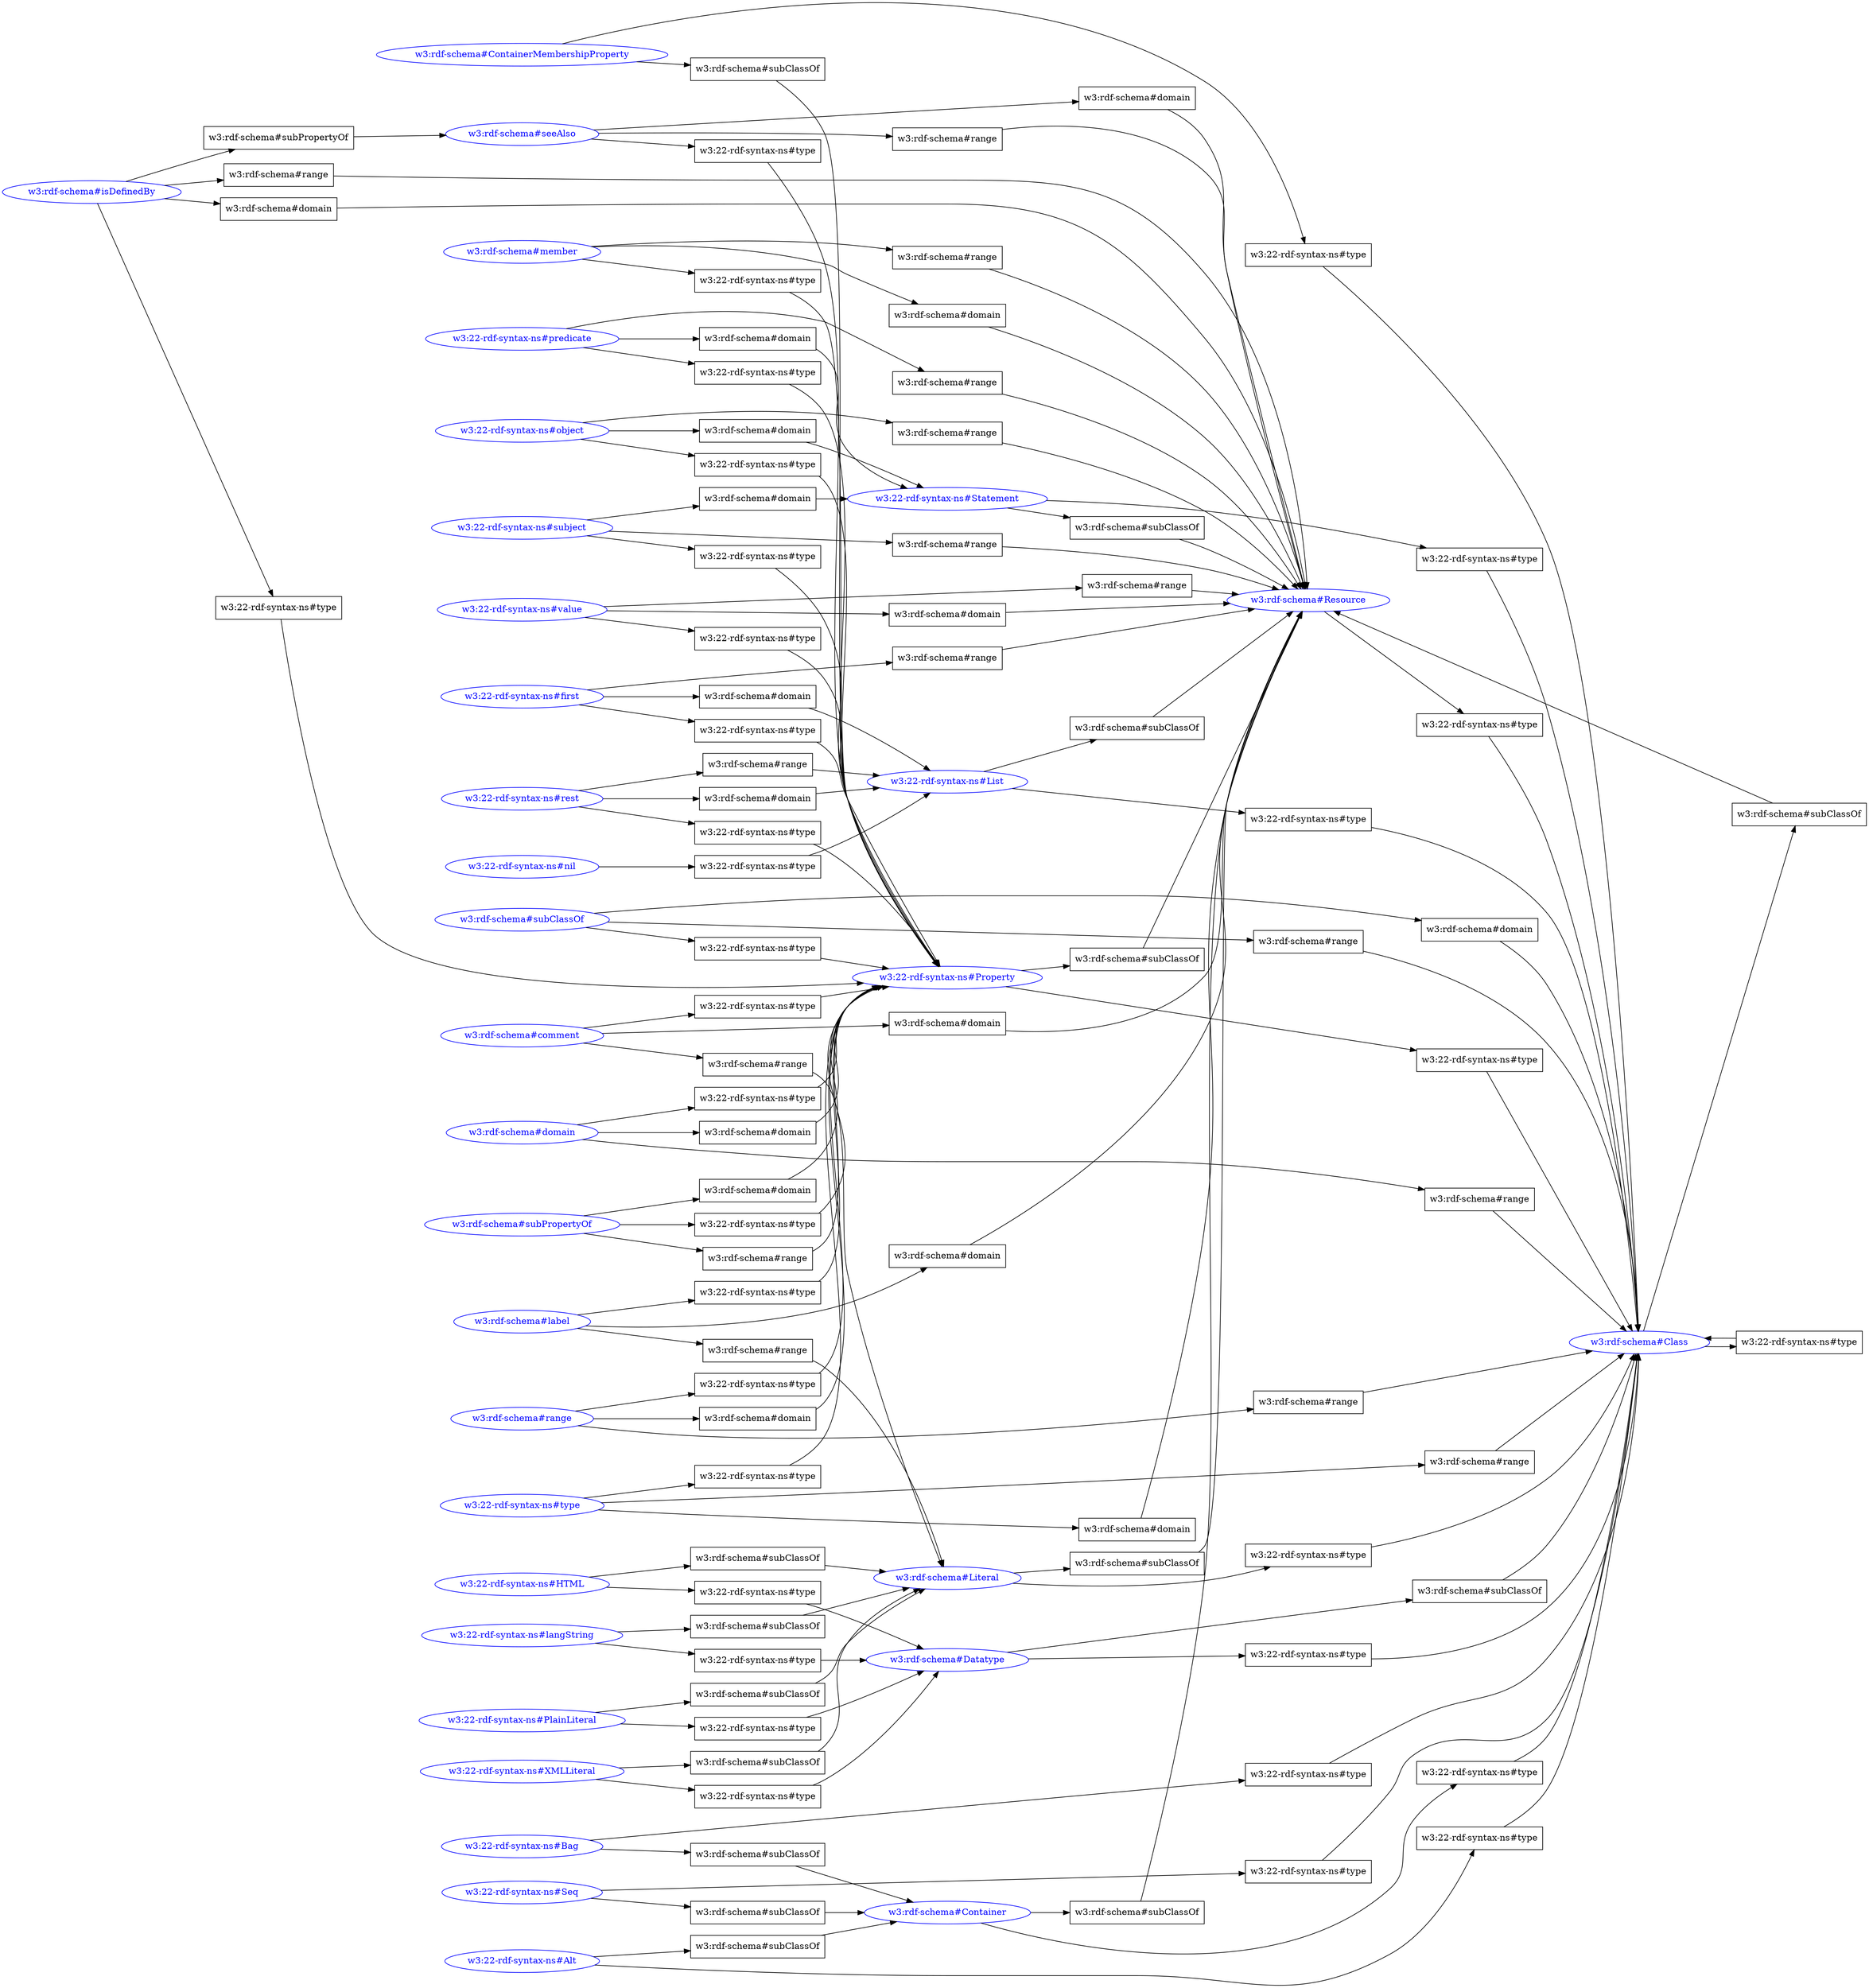 // test_a5
digraph {
	graph [rankdir=LR]
	"283d723e-6e31-11e9-825f-20689dd700af" [label="w3:rdf-schema#member" color=blue fontcolor=blue]
	"283d79fa-6e31-11e9-825f-20689dd700af" [label="w3:rdf-schema#Class" color=blue fontcolor=blue]
	"283e0c26-6e31-11e9-825f-20689dd700af" [label="w3:rdf-schema#range" color=blue fontcolor=blue]
	"283ec79c-6e31-11e9-825f-20689dd700af" [label="w3:rdf-schema#subPropertyOf" color=blue fontcolor=blue]
	"283d6cee-6e31-11e9-825f-20689dd700af" [label="w3:rdf-schema#seeAlso" color=blue fontcolor=blue]
	"283d9296-6e31-11e9-825f-20689dd700af" [label="w3:22-rdf-syntax-ns#List" color=blue fontcolor=blue]
	"283dfb82-6e31-11e9-825f-20689dd700af" [label="w3:22-rdf-syntax-ns#object" color=blue fontcolor=blue]
	"283dfcf4-6e31-11e9-825f-20689dd700af" [label="w3:22-rdf-syntax-ns#Statement" color=blue fontcolor=blue]
	"283da20e-6e31-11e9-825f-20689dd700af" [label="w3:rdf-schema#Literal" color=blue fontcolor=blue]
	"283d6e7e-6e31-11e9-825f-20689dd700af" [label="w3:rdf-schema#Resource" color=blue fontcolor=blue]
	"283d7dba-6e31-11e9-825f-20689dd700af" [label="w3:22-rdf-syntax-ns#Alt" color=blue fontcolor=blue]
	"283e4d3a-6e31-11e9-825f-20689dd700af" [label="w3:22-rdf-syntax-ns#first" color=blue fontcolor=blue]
	"283dc5cc-6e31-11e9-825f-20689dd700af" [label="w3:rdf-schema#isDefinedBy" color=blue fontcolor=blue]
	"283e2468-6e31-11e9-825f-20689dd700af" [label="w3:22-rdf-syntax-ns#PlainLiteral" color=blue fontcolor=blue]
	"283db410-6e31-11e9-825f-20689dd700af" [label="w3:rdf-schema#Datatype" color=blue fontcolor=blue]
	"283da81c-6e31-11e9-825f-20689dd700af" [label="w3:22-rdf-syntax-ns#XMLLiteral" color=blue fontcolor=blue]
	"283dd22e-6e31-11e9-825f-20689dd700af" [label="w3:22-rdf-syntax-ns#subject" color=blue fontcolor=blue]
	"283e841c-6e31-11e9-825f-20689dd700af" [label="w3:22-rdf-syntax-ns#Bag" color=blue fontcolor=blue]
	"283d7842-6e31-11e9-825f-20689dd700af" [label="w3:rdf-schema#Container" color=blue fontcolor=blue]
	"283dddb4-6e31-11e9-825f-20689dd700af" [label="w3:rdf-schema#comment" color=blue fontcolor=blue]
	"283df5ba-6e31-11e9-825f-20689dd700af" [label="w3:22-rdf-syntax-ns#predicate" color=blue fontcolor=blue]
	"283d6618-6e31-11e9-825f-20689dd700af" [label="w3:rdf-schema#domain" color=blue fontcolor=blue]
	"283d962e-6e31-11e9-825f-20689dd700af" [label="w3:rdf-schema#ContainerMembershipProperty" color=blue fontcolor=blue]
	"283dd81e-6e31-11e9-825f-20689dd700af" [label="w3:rdf-schema#label" color=blue fontcolor=blue]
	"283db9e2-6e31-11e9-825f-20689dd700af" [label="w3:22-rdf-syntax-ns#langString" color=blue fontcolor=blue]
	"283dae20-6e31-11e9-825f-20689dd700af" [label="w3:22-rdf-syntax-ns#Seq" color=blue fontcolor=blue]
	"283d9c28-6e31-11e9-825f-20689dd700af" [label="w3:22-rdf-syntax-ns#value" color=blue fontcolor=blue]
	"283d911a-6e31-11e9-825f-20689dd700af" [label="w3:22-rdf-syntax-ns#nil" color=blue fontcolor=blue]
	"283ea8e8-6e31-11e9-825f-20689dd700af" [label="w3:22-rdf-syntax-ns#HTML" color=blue fontcolor=blue]
	"283e2a08-6e31-11e9-825f-20689dd700af" [label="w3:rdf-schema#subClassOf" color=blue fontcolor=blue]
	"283defca-6e31-11e9-825f-20689dd700af" [label="w3:22-rdf-syntax-ns#type" color=blue fontcolor=blue]
	"283d6870-6e31-11e9-825f-20689dd700af" [label="w3:22-rdf-syntax-ns#Property" color=blue fontcolor=blue]
	"283e0082-6e31-11e9-825f-20689dd700af" [label="w3:22-rdf-syntax-ns#rest" color=blue fontcolor=blue]
	"283e5d2a-6e31-11e9-825f-20689dd700af" [label="w3:22-rdf-syntax-ns#type" shape=box]
	"283da81c-6e31-11e9-825f-20689dd700af" -> "283e5d2a-6e31-11e9-825f-20689dd700af"
	"283e5d2a-6e31-11e9-825f-20689dd700af" -> "283db410-6e31-11e9-825f-20689dd700af"
	"283eef56-6e31-11e9-825f-20689dd700af" [label="w3:rdf-schema#domain" shape=box]
	"283e0082-6e31-11e9-825f-20689dd700af" -> "283eef56-6e31-11e9-825f-20689dd700af"
	"283eef56-6e31-11e9-825f-20689dd700af" -> "283d9296-6e31-11e9-825f-20689dd700af"
	"283e1bda-6e31-11e9-825f-20689dd700af" [label="w3:22-rdf-syntax-ns#type" shape=box]
	"283d6e7e-6e31-11e9-825f-20689dd700af" -> "283e1bda-6e31-11e9-825f-20689dd700af"
	"283e1bda-6e31-11e9-825f-20689dd700af" -> "283d79fa-6e31-11e9-825f-20689dd700af"
	"283e159a-6e31-11e9-825f-20689dd700af" [label="w3:rdf-schema#subPropertyOf" shape=box]
	"283dc5cc-6e31-11e9-825f-20689dd700af" -> "283e159a-6e31-11e9-825f-20689dd700af"
	"283e159a-6e31-11e9-825f-20689dd700af" -> "283d6cee-6e31-11e9-825f-20689dd700af"
	"283f13fa-6e31-11e9-825f-20689dd700af" [label="w3:rdf-schema#subClassOf" shape=box]
	"283d6870-6e31-11e9-825f-20689dd700af" -> "283f13fa-6e31-11e9-825f-20689dd700af"
	"283f13fa-6e31-11e9-825f-20689dd700af" -> "283d6e7e-6e31-11e9-825f-20689dd700af"
	"283df38a-6e31-11e9-825f-20689dd700af" [label="w3:rdf-schema#domain" shape=box]
	"283defca-6e31-11e9-825f-20689dd700af" -> "283df38a-6e31-11e9-825f-20689dd700af"
	"283df38a-6e31-11e9-825f-20689dd700af" -> "283d6e7e-6e31-11e9-825f-20689dd700af"
	"283d9fc0-6e31-11e9-825f-20689dd700af" [label="w3:rdf-schema#range" shape=box]
	"283d9c28-6e31-11e9-825f-20689dd700af" -> "283d9fc0-6e31-11e9-825f-20689dd700af"
	"283d9fc0-6e31-11e9-825f-20689dd700af" -> "283d6e7e-6e31-11e9-825f-20689dd700af"
	"283dcfcc-6e31-11e9-825f-20689dd700af" [label="w3:rdf-schema#subClassOf" shape=box]
	"283d79fa-6e31-11e9-825f-20689dd700af" -> "283dcfcc-6e31-11e9-825f-20689dd700af"
	"283dcfcc-6e31-11e9-825f-20689dd700af" -> "283d6e7e-6e31-11e9-825f-20689dd700af"
	"283e4b14-6e31-11e9-825f-20689dd700af" [label="w3:rdf-schema#subClassOf" shape=box]
	"283dfcf4-6e31-11e9-825f-20689dd700af" -> "283e4b14-6e31-11e9-825f-20689dd700af"
	"283e4b14-6e31-11e9-825f-20689dd700af" -> "283d6e7e-6e31-11e9-825f-20689dd700af"
	"283e8dfe-6e31-11e9-825f-20689dd700af" [label="w3:22-rdf-syntax-ns#type" shape=box]
	"283d962e-6e31-11e9-825f-20689dd700af" -> "283e8dfe-6e31-11e9-825f-20689dd700af"
	"283e8dfe-6e31-11e9-825f-20689dd700af" -> "283d79fa-6e31-11e9-825f-20689dd700af"
	"283ebf04-6e31-11e9-825f-20689dd700af" [label="w3:22-rdf-syntax-ns#type" shape=box]
	"283dae20-6e31-11e9-825f-20689dd700af" -> "283ebf04-6e31-11e9-825f-20689dd700af"
	"283ebf04-6e31-11e9-825f-20689dd700af" -> "283d79fa-6e31-11e9-825f-20689dd700af"
	"283db7b2-6e31-11e9-825f-20689dd700af" [label="w3:rdf-schema#subClassOf" shape=box]
	"283db410-6e31-11e9-825f-20689dd700af" -> "283db7b2-6e31-11e9-825f-20689dd700af"
	"283db7b2-6e31-11e9-825f-20689dd700af" -> "283d79fa-6e31-11e9-825f-20689dd700af"
	"283f4b40-6e31-11e9-825f-20689dd700af" [label="w3:rdf-schema#range" shape=box]
	"283df5ba-6e31-11e9-825f-20689dd700af" -> "283f4b40-6e31-11e9-825f-20689dd700af"
	"283f4b40-6e31-11e9-825f-20689dd700af" -> "283d6e7e-6e31-11e9-825f-20689dd700af"
	"283f3f24-6e31-11e9-825f-20689dd700af" [label="w3:rdf-schema#subClassOf" shape=box]
	"283e2468-6e31-11e9-825f-20689dd700af" -> "283f3f24-6e31-11e9-825f-20689dd700af"
	"283f3f24-6e31-11e9-825f-20689dd700af" -> "283da20e-6e31-11e9-825f-20689dd700af"
	"283dc96e-6e31-11e9-825f-20689dd700af" [label="w3:rdf-schema#range" shape=box]
	"283dc5cc-6e31-11e9-825f-20689dd700af" -> "283dc96e-6e31-11e9-825f-20689dd700af"
	"283dc96e-6e31-11e9-825f-20689dd700af" -> "283d6e7e-6e31-11e9-825f-20689dd700af"
	"283e2da0-6e31-11e9-825f-20689dd700af" [label="w3:22-rdf-syntax-ns#type" shape=box]
	"283e2a08-6e31-11e9-825f-20689dd700af" -> "283e2da0-6e31-11e9-825f-20689dd700af"
	"283e2da0-6e31-11e9-825f-20689dd700af" -> "283d6870-6e31-11e9-825f-20689dd700af"
	"283e6978-6e31-11e9-825f-20689dd700af" [label="w3:22-rdf-syntax-ns#type" shape=box]
	"283db410-6e31-11e9-825f-20689dd700af" -> "283e6978-6e31-11e9-825f-20689dd700af"
	"283e6978-6e31-11e9-825f-20689dd700af" -> "283d79fa-6e31-11e9-825f-20689dd700af"
	"283ddb98-6e31-11e9-825f-20689dd700af" [label="w3:22-rdf-syntax-ns#type" shape=box]
	"283dd81e-6e31-11e9-825f-20689dd700af" -> "283ddb98-6e31-11e9-825f-20689dd700af"
	"283ddb98-6e31-11e9-825f-20689dd700af" -> "283d6870-6e31-11e9-825f-20689dd700af"
	"283eb270-6e31-11e9-825f-20689dd700af" [label="w3:rdf-schema#domain" shape=box]
	"283e4d3a-6e31-11e9-825f-20689dd700af" -> "283eb270-6e31-11e9-825f-20689dd700af"
	"283eb270-6e31-11e9-825f-20689dd700af" -> "283d9296-6e31-11e9-825f-20689dd700af"
	"283f4532-6e31-11e9-825f-20689dd700af" [label="w3:rdf-schema#range" shape=box]
	"283e0082-6e31-11e9-825f-20689dd700af" -> "283f4532-6e31-11e9-825f-20689dd700af"
	"283f4532-6e31-11e9-825f-20689dd700af" -> "283d9296-6e31-11e9-825f-20689dd700af"
	"283df95c-6e31-11e9-825f-20689dd700af" [label="w3:22-rdf-syntax-ns#type" shape=box]
	"283df5ba-6e31-11e9-825f-20689dd700af" -> "283df95c-6e31-11e9-825f-20689dd700af"
	"283df95c-6e31-11e9-825f-20689dd700af" -> "283d6870-6e31-11e9-825f-20689dd700af"
	"283e50d2-6e31-11e9-825f-20689dd700af" [label="w3:22-rdf-syntax-ns#type" shape=box]
	"283e4d3a-6e31-11e9-825f-20689dd700af" -> "283e50d2-6e31-11e9-825f-20689dd700af"
	"283e50d2-6e31-11e9-825f-20689dd700af" -> "283d6870-6e31-11e9-825f-20689dd700af"
	"283f2cc8-6e31-11e9-825f-20689dd700af" [label="w3:rdf-schema#subClassOf" shape=box]
	"283d9296-6e31-11e9-825f-20689dd700af" -> "283f2cc8-6e31-11e9-825f-20689dd700af"
	"283f2cc8-6e31-11e9-825f-20689dd700af" -> "283d6e7e-6e31-11e9-825f-20689dd700af"
	"283ee330-6e31-11e9-825f-20689dd700af" [label="w3:rdf-schema#subClassOf" shape=box]
	"283ea8e8-6e31-11e9-825f-20689dd700af" -> "283ee330-6e31-11e9-825f-20689dd700af"
	"283ee330-6e31-11e9-825f-20689dd700af" -> "283da20e-6e31-11e9-825f-20689dd700af"
	"283e6338-6e31-11e9-825f-20689dd700af" [label="w3:rdf-schema#range" shape=box]
	"283dfb82-6e31-11e9-825f-20689dd700af" -> "283e6338-6e31-11e9-825f-20689dd700af"
	"283e6338-6e31-11e9-825f-20689dd700af" -> "283d6e7e-6e31-11e9-825f-20689dd700af"
	"283ed746-6e31-11e9-825f-20689dd700af" [label="w3:rdf-schema#range" shape=box]
	"283dddb4-6e31-11e9-825f-20689dd700af" -> "283ed746-6e31-11e9-825f-20689dd700af"
	"283ed746-6e31-11e9-825f-20689dd700af" -> "283da20e-6e31-11e9-825f-20689dd700af"
	"283dabbe-6e31-11e9-825f-20689dd700af" [label="w3:rdf-schema#subClassOf" shape=box]
	"283da81c-6e31-11e9-825f-20689dd700af" -> "283dabbe-6e31-11e9-825f-20689dd700af"
	"283dabbe-6e31-11e9-825f-20689dd700af" -> "283da20e-6e31-11e9-825f-20689dd700af"
	"283ea096-6e31-11e9-825f-20689dd700af" [label="w3:22-rdf-syntax-ns#type" shape=box]
	"283d79fa-6e31-11e9-825f-20689dd700af" -> "283ea096-6e31-11e9-825f-20689dd700af"
	"283ea096-6e31-11e9-825f-20689dd700af" -> "283d79fa-6e31-11e9-825f-20689dd700af"
	"283e39f8-6e31-11e9-825f-20689dd700af" [label="w3:rdf-schema#range" shape=box]
	"283dd81e-6e31-11e9-825f-20689dd700af" -> "283e39f8-6e31-11e9-825f-20689dd700af"
	"283e39f8-6e31-11e9-825f-20689dd700af" -> "283da20e-6e31-11e9-825f-20689dd700af"
	"283ea6c2-6e31-11e9-825f-20689dd700af" [label="w3:22-rdf-syntax-ns#type" shape=box]
	"283dd22e-6e31-11e9-825f-20689dd700af" -> "283ea6c2-6e31-11e9-825f-20689dd700af"
	"283ea6c2-6e31-11e9-825f-20689dd700af" -> "283d6870-6e31-11e9-825f-20689dd700af"
	"283d8ee0-6e31-11e9-825f-20689dd700af" [label="w3:22-rdf-syntax-ns#type" shape=box]
	"283d6618-6e31-11e9-825f-20689dd700af" -> "283d8ee0-6e31-11e9-825f-20689dd700af"
	"283d8ee0-6e31-11e9-825f-20689dd700af" -> "283d6870-6e31-11e9-825f-20689dd700af"
	"283ec576-6e31-11e9-825f-20689dd700af" [label="w3:rdf-schema#range" shape=box]
	"283d6618-6e31-11e9-825f-20689dd700af" -> "283ec576-6e31-11e9-825f-20689dd700af"
	"283ec576-6e31-11e9-825f-20689dd700af" -> "283d79fa-6e31-11e9-825f-20689dd700af"
	"283eb8ba-6e31-11e9-825f-20689dd700af" [label="w3:22-rdf-syntax-ns#type" shape=box]
	"283db9e2-6e31-11e9-825f-20689dd700af" -> "283eb8ba-6e31-11e9-825f-20689dd700af"
	"283eb8ba-6e31-11e9-825f-20689dd700af" -> "283db410-6e31-11e9-825f-20689dd700af"
	"283d6a50-6e31-11e9-825f-20689dd700af" [label="w3:rdf-schema#domain" shape=box]
	"283d6618-6e31-11e9-825f-20689dd700af" -> "283d6a50-6e31-11e9-825f-20689dd700af"
	"283d6a50-6e31-11e9-825f-20689dd700af" -> "283d6870-6e31-11e9-825f-20689dd700af"
	"283de750-6e31-11e9-825f-20689dd700af" [label="w3:rdf-schema#range" shape=box]
	"283d723e-6e31-11e9-825f-20689dd700af" -> "283de750-6e31-11e9-825f-20689dd700af"
	"283de750-6e31-11e9-825f-20689dd700af" -> "283d6e7e-6e31-11e9-825f-20689dd700af"
	"283d8166-6e31-11e9-825f-20689dd700af" [label="w3:rdf-schema#subClassOf" shape=box]
	"283d7dba-6e31-11e9-825f-20689dd700af" -> "283d8166-6e31-11e9-825f-20689dd700af"
	"283d8166-6e31-11e9-825f-20689dd700af" -> "283d7842-6e31-11e9-825f-20689dd700af"
	"283f32cc-6e31-11e9-825f-20689dd700af" [label="w3:rdf-schema#range" shape=box]
	"283e0c26-6e31-11e9-825f-20689dd700af" -> "283f32cc-6e31-11e9-825f-20689dd700af"
	"283f32cc-6e31-11e9-825f-20689dd700af" -> "283d79fa-6e31-11e9-825f-20689dd700af"
	"283dbd66-6e31-11e9-825f-20689dd700af" [label="w3:rdf-schema#subClassOf" shape=box]
	"283db9e2-6e31-11e9-825f-20689dd700af" -> "283dbd66-6e31-11e9-825f-20689dd700af"
	"283dbd66-6e31-11e9-825f-20689dd700af" -> "283da20e-6e31-11e9-825f-20689dd700af"
	"283f1a58-6e31-11e9-825f-20689dd700af" [label="w3:rdf-schema#range" shape=box]
	"283e4d3a-6e31-11e9-825f-20689dd700af" -> "283f1a58-6e31-11e9-825f-20689dd700af"
	"283f1a58-6e31-11e9-825f-20689dd700af" -> "283d6e7e-6e31-11e9-825f-20689dd700af"
	"283edd36-6e31-11e9-825f-20689dd700af" [label="w3:rdf-schema#domain" shape=box]
	"283e2a08-6e31-11e9-825f-20689dd700af" -> "283edd36-6e31-11e9-825f-20689dd700af"
	"283edd36-6e31-11e9-825f-20689dd700af" -> "283d79fa-6e31-11e9-825f-20689dd700af"
	"283e33e0-6e31-11e9-825f-20689dd700af" [label="w3:rdf-schema#range" shape=box]
	"283e2a08-6e31-11e9-825f-20689dd700af" -> "283e33e0-6e31-11e9-825f-20689dd700af"
	"283e33e0-6e31-11e9-825f-20689dd700af" -> "283d79fa-6e31-11e9-825f-20689dd700af"
	"283e81f6-6e31-11e9-825f-20689dd700af" [label="w3:22-rdf-syntax-ns#type" shape=box]
	"283d6870-6e31-11e9-825f-20689dd700af" -> "283e81f6-6e31-11e9-825f-20689dd700af"
	"283e81f6-6e31-11e9-825f-20689dd700af" -> "283d79fa-6e31-11e9-825f-20689dd700af"
	"283eac4e-6e31-11e9-825f-20689dd700af" [label="w3:22-rdf-syntax-ns#type" shape=box]
	"283ea8e8-6e31-11e9-825f-20689dd700af" -> "283eac4e-6e31-11e9-825f-20689dd700af"
	"283eac4e-6e31-11e9-825f-20689dd700af" -> "283db410-6e31-11e9-825f-20689dd700af"
	"283e4056-6e31-11e9-825f-20689dd700af" [label="w3:rdf-schema#range" shape=box]
	"283defca-6e31-11e9-825f-20689dd700af" -> "283e4056-6e31-11e9-825f-20689dd700af"
	"283e4056-6e31-11e9-825f-20689dd700af" -> "283d79fa-6e31-11e9-825f-20689dd700af"
	"283e9a74-6e31-11e9-825f-20689dd700af" [label="w3:22-rdf-syntax-ns#type" shape=box]
	"283d9296-6e31-11e9-825f-20689dd700af" -> "283e9a74-6e31-11e9-825f-20689dd700af"
	"283e9a74-6e31-11e9-825f-20689dd700af" -> "283d79fa-6e31-11e9-825f-20689dd700af"
	"283dfe66-6e31-11e9-825f-20689dd700af" [label="w3:rdf-schema#domain" shape=box]
	"283dfb82-6e31-11e9-825f-20689dd700af" -> "283dfe66-6e31-11e9-825f-20689dd700af"
	"283dfe66-6e31-11e9-825f-20689dd700af" -> "283dfcf4-6e31-11e9-825f-20689dd700af"
	"283f2692-6e31-11e9-825f-20689dd700af" [label="w3:rdf-schema#domain" shape=box]
	"283d9c28-6e31-11e9-825f-20689dd700af" -> "283f2692-6e31-11e9-825f-20689dd700af"
	"283f2692-6e31-11e9-825f-20689dd700af" -> "283d6e7e-6e31-11e9-825f-20689dd700af"
	"283ed142-6e31-11e9-825f-20689dd700af" [label="w3:rdf-schema#domain" shape=box]
	"283ec79c-6e31-11e9-825f-20689dd700af" -> "283ed142-6e31-11e9-825f-20689dd700af"
	"283ed142-6e31-11e9-825f-20689dd700af" -> "283d6870-6e31-11e9-825f-20689dd700af"
	"283e87f0-6e31-11e9-825f-20689dd700af" [label="w3:22-rdf-syntax-ns#type" shape=box]
	"283e841c-6e31-11e9-825f-20689dd700af" -> "283e87f0-6e31-11e9-825f-20689dd700af"
	"283e87f0-6e31-11e9-825f-20689dd700af" -> "283d79fa-6e31-11e9-825f-20689dd700af"
	"283e0f82-6e31-11e9-825f-20689dd700af" [label="w3:rdf-schema#domain" shape=box]
	"283e0c26-6e31-11e9-825f-20689dd700af" -> "283e0f82-6e31-11e9-825f-20689dd700af"
	"283e0f82-6e31-11e9-825f-20689dd700af" -> "283d6870-6e31-11e9-825f-20689dd700af"
	"283dedae-6e31-11e9-825f-20689dd700af" [label="w3:22-rdf-syntax-ns#type" shape=box]
	"283dc5cc-6e31-11e9-825f-20689dd700af" -> "283dedae-6e31-11e9-825f-20689dd700af"
	"283dedae-6e31-11e9-825f-20689dd700af" -> "283d6870-6e31-11e9-825f-20689dd700af"
	"283dc392-6e31-11e9-825f-20689dd700af" [label="w3:rdf-schema#subClassOf" shape=box]
	"283d7842-6e31-11e9-825f-20689dd700af" -> "283dc392-6e31-11e9-825f-20689dd700af"
	"283dc392-6e31-11e9-825f-20689dd700af" -> "283d6e7e-6e31-11e9-825f-20689dd700af"
	"283efb90-6e31-11e9-825f-20689dd700af" [label="w3:22-rdf-syntax-ns#type" shape=box]
	"283ec79c-6e31-11e9-825f-20689dd700af" -> "283efb90-6e31-11e9-825f-20689dd700af"
	"283efb90-6e31-11e9-825f-20689dd700af" -> "283d6870-6e31-11e9-825f-20689dd700af"
	"283e7bb6-6e31-11e9-825f-20689dd700af" [label="w3:22-rdf-syntax-ns#type" shape=box]
	"283d723e-6e31-11e9-825f-20689dd700af" -> "283e7bb6-6e31-11e9-825f-20689dd700af"
	"283e7bb6-6e31-11e9-825f-20689dd700af" -> "283d6870-6e31-11e9-825f-20689dd700af"
	"283e0a00-6e31-11e9-825f-20689dd700af" [label="w3:22-rdf-syntax-ns#type" shape=box]
	"283d9c28-6e31-11e9-825f-20689dd700af" -> "283e0a00-6e31-11e9-825f-20689dd700af"
	"283e0a00-6e31-11e9-825f-20689dd700af" -> "283d6870-6e31-11e9-825f-20689dd700af"
	"283e27e2-6e31-11e9-825f-20689dd700af" [label="w3:22-rdf-syntax-ns#type" shape=box]
	"283e2468-6e31-11e9-825f-20689dd700af" -> "283e27e2-6e31-11e9-825f-20689dd700af"
	"283e27e2-6e31-11e9-825f-20689dd700af" -> "283db410-6e31-11e9-825f-20689dd700af"
	"283d99f8-6e31-11e9-825f-20689dd700af" [label="w3:rdf-schema#subClassOf" shape=box]
	"283d962e-6e31-11e9-825f-20689dd700af" -> "283d99f8-6e31-11e9-825f-20689dd700af"
	"283d99f8-6e31-11e9-825f-20689dd700af" -> "283d6870-6e31-11e9-825f-20689dd700af"
	"283d75f4-6e31-11e9-825f-20689dd700af" [label="w3:rdf-schema#domain" shape=box]
	"283d723e-6e31-11e9-825f-20689dd700af" -> "283d75f4-6e31-11e9-825f-20689dd700af"
	"283d75f4-6e31-11e9-825f-20689dd700af" -> "283d6e7e-6e31-11e9-825f-20689dd700af"
	"283e9452-6e31-11e9-825f-20689dd700af" [label="w3:rdf-schema#domain" shape=box]
	"283dd22e-6e31-11e9-825f-20689dd700af" -> "283e9452-6e31-11e9-825f-20689dd700af"
	"283e9452-6e31-11e9-825f-20689dd700af" -> "283dfcf4-6e31-11e9-825f-20689dd700af"
	"283d9412-6e31-11e9-825f-20689dd700af" [label="w3:22-rdf-syntax-ns#type" shape=box]
	"283d911a-6e31-11e9-825f-20689dd700af" -> "283d9412-6e31-11e9-825f-20689dd700af"
	"283d9412-6e31-11e9-825f-20689dd700af" -> "283d9296-6e31-11e9-825f-20689dd700af"
	"283de11a-6e31-11e9-825f-20689dd700af" [label="w3:rdf-schema#domain" shape=box]
	"283dddb4-6e31-11e9-825f-20689dd700af" -> "283de11a-6e31-11e9-825f-20689dd700af"
	"283de11a-6e31-11e9-825f-20689dd700af" -> "283d6e7e-6e31-11e9-825f-20689dd700af"
	"283f0de2-6e31-11e9-825f-20689dd700af" [label="w3:22-rdf-syntax-ns#type" shape=box]
	"283defca-6e31-11e9-825f-20689dd700af" -> "283f0de2-6e31-11e9-825f-20689dd700af"
	"283f0de2-6e31-11e9-825f-20689dd700af" -> "283d6870-6e31-11e9-825f-20689dd700af"
	"283d7004-6e31-11e9-825f-20689dd700af" [label="w3:rdf-schema#domain" shape=box]
	"283d6cee-6e31-11e9-825f-20689dd700af" -> "283d7004-6e31-11e9-825f-20689dd700af"
	"283d7004-6e31-11e9-825f-20689dd700af" -> "283d6e7e-6e31-11e9-825f-20689dd700af"
	"283e75bc-6e31-11e9-825f-20689dd700af" [label="w3:22-rdf-syntax-ns#type" shape=box]
	"283d6cee-6e31-11e9-825f-20689dd700af" -> "283e75bc-6e31-11e9-825f-20689dd700af"
	"283e75bc-6e31-11e9-825f-20689dd700af" -> "283d6870-6e31-11e9-825f-20689dd700af"
	"283ecb0c-6e31-11e9-825f-20689dd700af" [label="w3:rdf-schema#range" shape=box]
	"283ec79c-6e31-11e9-825f-20689dd700af" -> "283ecb0c-6e31-11e9-825f-20689dd700af"
	"283ecb0c-6e31-11e9-825f-20689dd700af" -> "283d6870-6e31-11e9-825f-20689dd700af"
	"283e03f2-6e31-11e9-825f-20689dd700af" [label="w3:22-rdf-syntax-ns#type" shape=box]
	"283e0082-6e31-11e9-825f-20689dd700af" -> "283e03f2-6e31-11e9-825f-20689dd700af"
	"283e03f2-6e31-11e9-825f-20689dd700af" -> "283d6870-6e31-11e9-825f-20689dd700af"
	"283f07d4-6e31-11e9-825f-20689dd700af" [label="w3:22-rdf-syntax-ns#type" shape=box]
	"283dfb82-6e31-11e9-825f-20689dd700af" -> "283f07d4-6e31-11e9-825f-20689dd700af"
	"283f07d4-6e31-11e9-825f-20689dd700af" -> "283d6870-6e31-11e9-825f-20689dd700af"
	"283db1e0-6e31-11e9-825f-20689dd700af" [label="w3:rdf-schema#subClassOf" shape=box]
	"283dae20-6e31-11e9-825f-20689dd700af" -> "283db1e0-6e31-11e9-825f-20689dd700af"
	"283db1e0-6e31-11e9-825f-20689dd700af" -> "283d7842-6e31-11e9-825f-20689dd700af"
	"283ef578-6e31-11e9-825f-20689dd700af" [label="w3:22-rdf-syntax-ns#type" shape=box]
	"283dddb4-6e31-11e9-825f-20689dd700af" -> "283ef578-6e31-11e9-825f-20689dd700af"
	"283ef578-6e31-11e9-825f-20689dd700af" -> "283d6870-6e31-11e9-825f-20689dd700af"
	"283dd5bc-6e31-11e9-825f-20689dd700af" [label="w3:rdf-schema#range" shape=box]
	"283dd22e-6e31-11e9-825f-20689dd700af" -> "283dd5bc-6e31-11e9-825f-20689dd700af"
	"283dd5bc-6e31-11e9-825f-20689dd700af" -> "283d6e7e-6e31-11e9-825f-20689dd700af"
	"283d7b76-6e31-11e9-825f-20689dd700af" [label="w3:22-rdf-syntax-ns#type" shape=box]
	"283d7842-6e31-11e9-825f-20689dd700af" -> "283d7b76-6e31-11e9-825f-20689dd700af"
	"283d7b76-6e31-11e9-825f-20689dd700af" -> "283d79fa-6e31-11e9-825f-20689dd700af"
	"283f3920-6e31-11e9-825f-20689dd700af" [label="w3:22-rdf-syntax-ns#type" shape=box]
	"283da20e-6e31-11e9-825f-20689dd700af" -> "283f3920-6e31-11e9-825f-20689dd700af"
	"283f3920-6e31-11e9-825f-20689dd700af" -> "283d79fa-6e31-11e9-825f-20689dd700af"
	"283f2070-6e31-11e9-825f-20689dd700af" [label="w3:rdf-schema#domain" shape=box]
	"283df5ba-6e31-11e9-825f-20689dd700af" -> "283f2070-6e31-11e9-825f-20689dd700af"
	"283f2070-6e31-11e9-825f-20689dd700af" -> "283dfcf4-6e31-11e9-825f-20689dd700af"
	"283d8832-6e31-11e9-825f-20689dd700af" [label="w3:rdf-schema#range" shape=box]
	"283d6cee-6e31-11e9-825f-20689dd700af" -> "283d8832-6e31-11e9-825f-20689dd700af"
	"283d8832-6e31-11e9-825f-20689dd700af" -> "283d6e7e-6e31-11e9-825f-20689dd700af"
	"283f01bc-6e31-11e9-825f-20689dd700af" [label="w3:rdf-schema#domain" shape=box]
	"283dc5cc-6e31-11e9-825f-20689dd700af" -> "283f01bc-6e31-11e9-825f-20689dd700af"
	"283f01bc-6e31-11e9-825f-20689dd700af" -> "283d6e7e-6e31-11e9-825f-20689dd700af"
	"283ee948-6e31-11e9-825f-20689dd700af" [label="w3:rdf-schema#domain" shape=box]
	"283dd81e-6e31-11e9-825f-20689dd700af" -> "283ee948-6e31-11e9-825f-20689dd700af"
	"283ee948-6e31-11e9-825f-20689dd700af" -> "283d6e7e-6e31-11e9-825f-20689dd700af"
	"283da5d8-6e31-11e9-825f-20689dd700af" [label="w3:rdf-schema#subClassOf" shape=box]
	"283da20e-6e31-11e9-825f-20689dd700af" -> "283da5d8-6e31-11e9-825f-20689dd700af"
	"283da5d8-6e31-11e9-825f-20689dd700af" -> "283d6e7e-6e31-11e9-825f-20689dd700af"
	"283e56f4-6e31-11e9-825f-20689dd700af" [label="w3:22-rdf-syntax-ns#type" shape=box]
	"283dfcf4-6e31-11e9-825f-20689dd700af" -> "283e56f4-6e31-11e9-825f-20689dd700af"
	"283e56f4-6e31-11e9-825f-20689dd700af" -> "283d79fa-6e31-11e9-825f-20689dd700af"
	"283e21fc-6e31-11e9-825f-20689dd700af" [label="w3:22-rdf-syntax-ns#type" shape=box]
	"283e0c26-6e31-11e9-825f-20689dd700af" -> "283e21fc-6e31-11e9-825f-20689dd700af"
	"283e21fc-6e31-11e9-825f-20689dd700af" -> "283d6870-6e31-11e9-825f-20689dd700af"
	"283e6f86-6e31-11e9-825f-20689dd700af" [label="w3:22-rdf-syntax-ns#type" shape=box]
	"283d7dba-6e31-11e9-825f-20689dd700af" -> "283e6f86-6e31-11e9-825f-20689dd700af"
	"283e6f86-6e31-11e9-825f-20689dd700af" -> "283d79fa-6e31-11e9-825f-20689dd700af"
	"283f5158-6e31-11e9-825f-20689dd700af" [label="w3:rdf-schema#subClassOf" shape=box]
	"283e841c-6e31-11e9-825f-20689dd700af" -> "283f5158-6e31-11e9-825f-20689dd700af"
	"283f5158-6e31-11e9-825f-20689dd700af" -> "283d7842-6e31-11e9-825f-20689dd700af"
}
